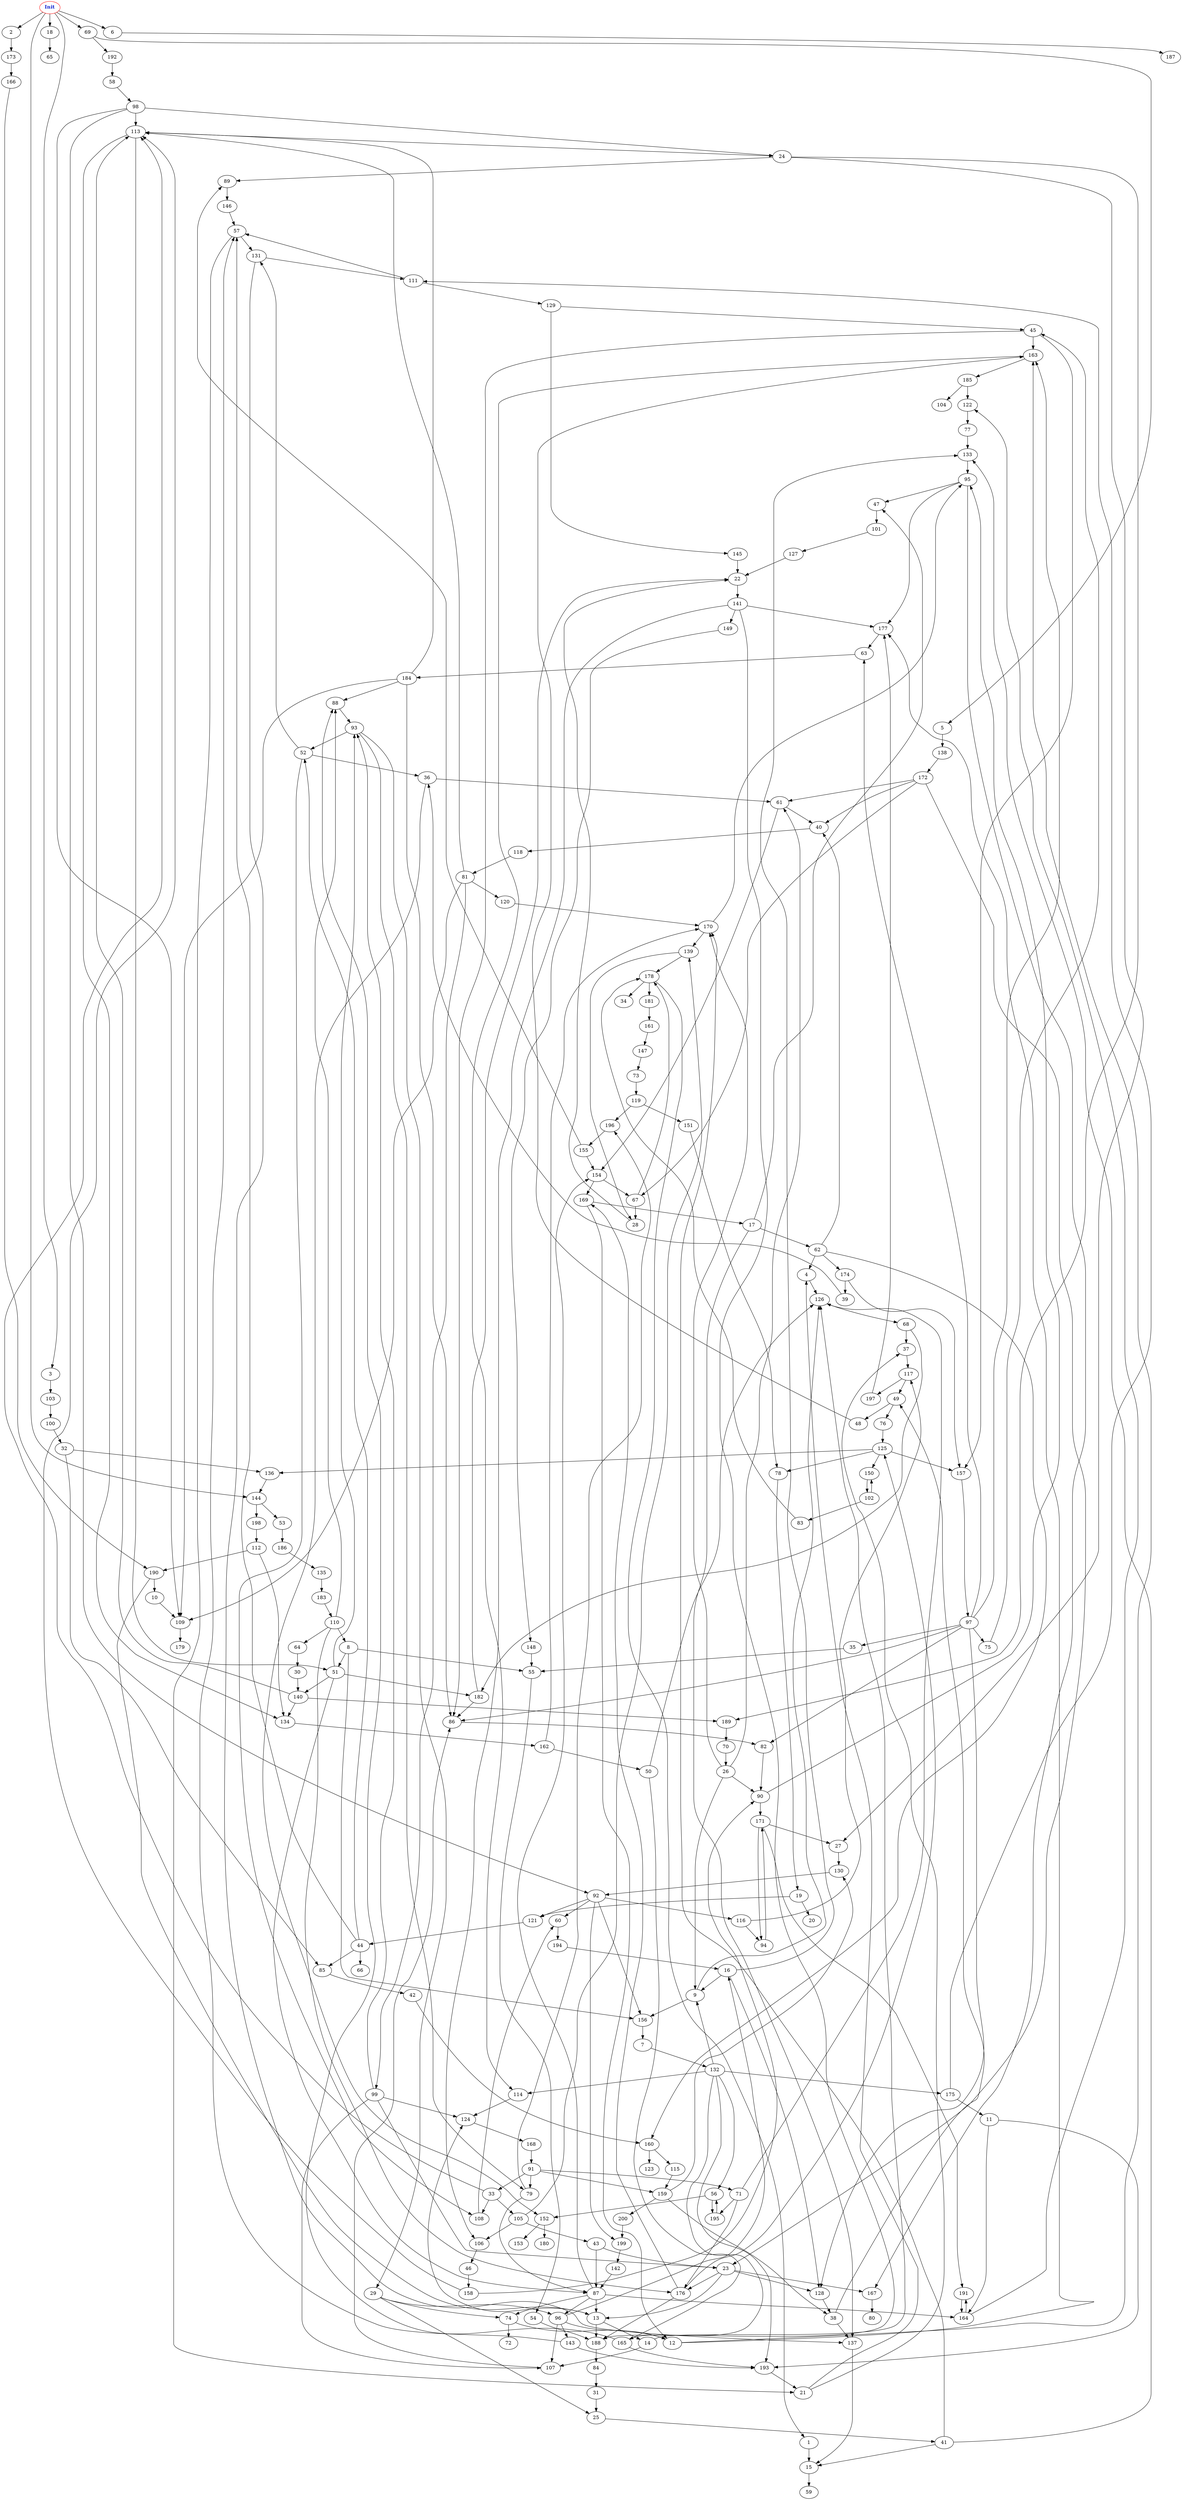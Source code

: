 digraph "Net Graph with 201 nodes" {
edge ["class"="link-class"]
"0" ["color"="red","label"=<<b>Init</b>>,"fontcolor"="#1020d0"]
"69" -> "192" ["weight"="1.0"]
"69" -> "5" ["weight"="2.0"]
"192" -> "58" ["weight"="5.0"]
"5" -> "138" ["weight"="6.0"]
"138" -> "172" ["weight"="2.0"]
"172" -> "67" ["weight"="7.0"]
"172" -> "23" ["weight"="1.0"]
"172" -> "40" ["weight"="4.0"]
"172" -> "61" ["weight"="1.0"]
"101" -> "127" ["weight"="3.0"]
"127" -> "22" ["weight"="6.0"]
"0" -> "18" ["weight"="5.0"]
"0" -> "144" ["weight"="8.0"]
"0" -> "2" ["weight"="3.0"]
"0" -> "69" ["weight"="2.0"]
"0" -> "6" ["weight"="5.0"]
"0" -> "3" ["weight"="1.0"]
"18" -> "65" ["weight"="9.0"]
"144" -> "53" ["weight"="6.0"]
"144" -> "198" ["weight"="9.0"]
"2" -> "173" ["weight"="8.0"]
"6" -> "187" ["weight"="1.0"]
"3" -> "103" ["weight"="2.0"]
"88" -> "93" ["weight"="6.0"]
"93" -> "52" ["weight"="4.0"]
"93" -> "29" ["weight"="3.0"]
"93" -> "79" ["weight"="1.0"]
"170" -> "95" ["weight"="4.0"]
"170" -> "139" ["weight"="5.0"]
"95" -> "47" ["weight"="1.0"]
"95" -> "167" ["weight"="8.0"]
"95" -> "177" ["weight"="5.0"]
"47" -> "101" ["weight"="6.0"]
"167" -> "80" ["weight"="6.0"]
"177" -> "63" ["weight"="6.0"]
"139" -> "178" ["weight"="2.0"]
"139" -> "28" ["weight"="6.0"]
"178" -> "181" ["weight"="5.0"]
"178" -> "34" ["weight"="4.0"]
"178" -> "1" ["weight"="4.0"]
"28" -> "22" ["weight"="1.0"]
"22" -> "141" ["weight"="8.0"]
"141" -> "149" ["weight"="3.0"]
"141" -> "188" ["weight"="6.0"]
"141" -> "177" ["weight"="1.0"]
"141" -> "106" ["weight"="3.0"]
"115" -> "159" ["weight"="8.0"]
"159" -> "130" ["weight"="6.0"]
"159" -> "200" ["weight"="3.0"]
"159" -> "38" ["weight"="2.0"]
"120" -> "170" ["weight"="8.0"]
"10" -> "109" ["weight"="8.0"]
"109" -> "179" ["weight"="9.0"]
"56" -> "195" ["weight"="4.0"]
"56" -> "152" ["weight"="4.0"]
"195" -> "56" ["weight"="6.0"]
"152" -> "153" ["weight"="9.0"]
"152" -> "180" ["weight"="9.0"]
"142" -> "87" ["weight"="9.0"]
"87" -> "74" ["weight"="1.0"]
"87" -> "13" ["weight"="4.0"]
"87" -> "164" ["weight"="8.0"]
"87" -> "154" ["weight"="5.0"]
"87" -> "96" ["weight"="2.0"]
"74" -> "72" ["weight"="2.0"]
"74" -> "12" ["weight"="5.0"]
"12" -> "163" ["weight"="8.0"]
"12" -> "177" ["weight"="1.0"]
"163" -> "185" ["weight"="1.0"]
"163" -> "114" ["weight"="2.0"]
"13" -> "124" ["weight"="8.0"]
"13" -> "188" ["weight"="9.0"]
"13" -> "14" ["weight"="3.0"]
"124" -> "168" ["weight"="6.0"]
"188" -> "84" ["weight"="7.0"]
"14" -> "107" ["weight"="9.0"]
"14" -> "126" ["weight"="7.0"]
"164" -> "122" ["weight"="1.0"]
"164" -> "191" ["weight"="6.0"]
"154" -> "67" ["weight"="8.0"]
"154" -> "169" ["weight"="4.0"]
"96" -> "107" ["weight"="7.0"]
"96" -> "12" ["weight"="8.0"]
"96" -> "16" ["weight"="5.0"]
"96" -> "143" ["weight"="2.0"]
"174" -> "157" ["weight"="2.0"]
"174" -> "39" ["weight"="9.0"]
"157" -> "97" ["weight"="2.0"]
"97" -> "63" ["weight"="8.0"]
"97" -> "163" ["weight"="7.0"]
"97" -> "86" ["weight"="8.0"]
"97" -> "82" ["weight"="5.0"]
"97" -> "75" ["weight"="8.0"]
"97" -> "35" ["weight"="3.0"]
"97" -> "128" ["weight"="6.0"]
"63" -> "184" ["weight"="3.0"]
"184" -> "113" ["weight"="9.0"]
"184" -> "86" ["weight"="9.0"]
"184" -> "88" ["weight"="2.0"]
"184" -> "109" ["weight"="7.0"]
"86" -> "82" ["weight"="4.0"]
"82" -> "90" ["weight"="1.0"]
"90" -> "95" ["weight"="1.0"]
"90" -> "171" ["weight"="6.0"]
"75" -> "45" ["weight"="1.0"]
"45" -> "163" ["weight"="6.0"]
"45" -> "86" ["weight"="2.0"]
"45" -> "157" ["weight"="8.0"]
"35" -> "55" ["weight"="6.0"]
"55" -> "54" ["weight"="3.0"]
"128" -> "38" ["weight"="7.0"]
"39" -> "36" ["weight"="2.0"]
"36" -> "61" ["weight"="5.0"]
"36" -> "152" ["weight"="1.0"]
"61" -> "154" ["weight"="9.0"]
"61" -> "40" ["weight"="2.0"]
"185" -> "122" ["weight"="2.0"]
"185" -> "104" ["weight"="1.0"]
"122" -> "77" ["weight"="8.0"]
"77" -> "133" ["weight"="4.0"]
"133" -> "95" ["weight"="7.0"]
"42" -> "160" ["weight"="1.0"]
"160" -> "123" ["weight"="8.0"]
"160" -> "115" ["weight"="5.0"]
"24" -> "89" ["weight"="5.0"]
"24" -> "189" ["weight"="5.0"]
"24" -> "27" ["weight"="2.0"]
"89" -> "146" ["weight"="8.0"]
"189" -> "70" ["weight"="6.0"]
"27" -> "130" ["weight"="4.0"]
"37" -> "117" ["weight"="2.0"]
"117" -> "197" ["weight"="1.0"]
"117" -> "49" ["weight"="2.0"]
"25" -> "41" ["weight"="2.0"]
"41" -> "133" ["weight"="4.0"]
"41" -> "15" ["weight"="2.0"]
"41" -> "170" ["weight"="4.0"]
"52" -> "131" ["weight"="8.0"]
"52" -> "36" ["weight"="5.0"]
"52" -> "108" ["weight"="4.0"]
"131" -> "137" ["weight"="4.0"]
"131" -> "111" ["weight"="1.0"]
"108" -> "60" ["weight"="7.0"]
"107" -> "86" ["weight"="7.0"]
"126" -> "68" ["weight"="1.0"]
"113" -> "51" ["weight"="6.0"]
"113" -> "134" ["weight"="7.0"]
"113" -> "24" ["weight"="1.0"]
"51" -> "140" ["weight"="1.0"]
"51" -> "93" ["weight"="7.0"]
"51" -> "87" ["weight"="1.0"]
"51" -> "182" ["weight"="9.0"]
"140" -> "113" ["weight"="8.0"]
"140" -> "134" ["weight"="9.0"]
"140" -> "189" ["weight"="6.0"]
"182" -> "22" ["weight"="2.0"]
"182" -> "86" ["weight"="1.0"]
"134" -> "162" ["weight"="2.0"]
"110" -> "64" ["weight"="1.0"]
"110" -> "88" ["weight"="9.0"]
"110" -> "8" ["weight"="1.0"]
"110" -> "176" ["weight"="3.0"]
"64" -> "30" ["weight"="1.0"]
"30" -> "140" ["weight"="5.0"]
"8" -> "156" ["weight"="4.0"]
"8" -> "55" ["weight"="5.0"]
"8" -> "51" ["weight"="1.0"]
"156" -> "7" ["weight"="5.0"]
"176" -> "188" ["weight"="6.0"]
"176" -> "169" ["weight"="2.0"]
"176" -> "125" ["weight"="4.0"]
"125" -> "157" ["weight"="9.0"]
"125" -> "78" ["weight"="4.0"]
"125" -> "136" ["weight"="1.0"]
"125" -> "150" ["weight"="1.0"]
"78" -> "19" ["weight"="3.0"]
"19" -> "20" ["weight"="9.0"]
"19" -> "121" ["weight"="8.0"]
"121" -> "44" ["weight"="6.0"]
"136" -> "144" ["weight"="4.0"]
"150" -> "102" ["weight"="3.0"]
"196" -> "155" ["weight"="7.0"]
"155" -> "154" ["weight"="5.0"]
"155" -> "89" ["weight"="9.0"]
"67" -> "178" ["weight"="2.0"]
"67" -> "28" ["weight"="9.0"]
"169" -> "17" ["weight"="1.0"]
"169" -> "12" ["weight"="6.0"]
"146" -> "57" ["weight"="4.0"]
"70" -> "26" ["weight"="2.0"]
"26" -> "9" ["weight"="7.0"]
"26" -> "170" ["weight"="8.0"]
"26" -> "61" ["weight"="9.0"]
"26" -> "90" ["weight"="6.0"]
"9" -> "156" ["weight"="6.0"]
"9" -> "126" ["weight"="1.0"]
"46" -> "158" ["weight"="5.0"]
"158" -> "113" ["weight"="2.0"]
"158" -> "90" ["weight"="1.0"]
"29" -> "74" ["weight"="5.0"]
"29" -> "96" ["weight"="6.0"]
"29" -> "25" ["weight"="2.0"]
"79" -> "196" ["weight"="6.0"]
"79" -> "87" ["weight"="7.0"]
"57" -> "21" ["weight"="9.0"]
"57" -> "131" ["weight"="6.0"]
"21" -> "4" ["weight"="1.0"]
"21" -> "37" ["weight"="6.0"]
"4" -> "126" ["weight"="7.0"]
"191" -> "164" ["weight"="8.0"]
"106" -> "46" ["weight"="1.0"]
"44" -> "57" ["weight"="6.0"]
"44" -> "85" ["weight"="1.0"]
"44" -> "52" ["weight"="4.0"]
"44" -> "66" ["weight"="3.0"]
"85" -> "42" ["weight"="1.0"]
"84" -> "31" ["weight"="4.0"]
"31" -> "25" ["weight"="6.0"]
"147" -> "73" ["weight"="1.0"]
"73" -> "119" ["weight"="8.0"]
"119" -> "196" ["weight"="3.0"]
"119" -> "151" ["weight"="5.0"]
"40" -> "118" ["weight"="2.0"]
"118" -> "81" ["weight"="1.0"]
"132" -> "9" ["weight"="4.0"]
"132" -> "193" ["weight"="6.0"]
"132" -> "165" ["weight"="1.0"]
"132" -> "175" ["weight"="2.0"]
"132" -> "114" ["weight"="6.0"]
"132" -> "56" ["weight"="6.0"]
"193" -> "21" ["weight"="6.0"]
"165" -> "193" ["weight"="4.0"]
"165" -> "88" ["weight"="1.0"]
"175" -> "111" ["weight"="5.0"]
"175" -> "11" ["weight"="6.0"]
"114" -> "124" ["weight"="5.0"]
"116" -> "117" ["weight"="7.0"]
"116" -> "94" ["weight"="1.0"]
"94" -> "171" ["weight"="4.0"]
"171" -> "191" ["weight"="6.0"]
"171" -> "27" ["weight"="9.0"]
"171" -> "94" ["weight"="5.0"]
"1" -> "15" ["weight"="8.0"]
"15" -> "59" ["weight"="4.0"]
"102" -> "83" ["weight"="1.0"]
"102" -> "150" ["weight"="4.0"]
"83" -> "178" ["weight"="7.0"]
"60" -> "194" ["weight"="2.0"]
"194" -> "16" ["weight"="7.0"]
"197" -> "177" ["weight"="5.0"]
"49" -> "48" ["weight"="3.0"]
"49" -> "76" ["weight"="4.0"]
"48" -> "163" ["weight"="2.0"]
"76" -> "125" ["weight"="3.0"]
"58" -> "98" ["weight"="1.0"]
"98" -> "113" ["weight"="9.0"]
"98" -> "24" ["weight"="1.0"]
"98" -> "109" ["weight"="1.0"]
"98" -> "92" ["weight"="4.0"]
"33" -> "113" ["weight"="1.0"]
"33" -> "108" ["weight"="7.0"]
"33" -> "105" ["weight"="2.0"]
"105" -> "43" ["weight"="9.0"]
"105" -> "139" ["weight"="5.0"]
"105" -> "106" ["weight"="5.0"]
"38" -> "137" ["weight"="5.0"]
"38" -> "49" ["weight"="6.0"]
"137" -> "15" ["weight"="2.0"]
"92" -> "156" ["weight"="9.0"]
"92" -> "116" ["weight"="5.0"]
"92" -> "60" ["weight"="6.0"]
"92" -> "121" ["weight"="3.0"]
"92" -> "199" ["weight"="8.0"]
"199" -> "142" ["weight"="6.0"]
"7" -> "132" ["weight"="1.0"]
"53" -> "186" ["weight"="9.0"]
"186" -> "135" ["weight"="1.0"]
"17" -> "47" ["weight"="4.0"]
"17" -> "137" ["weight"="9.0"]
"17" -> "62" ["weight"="7.0"]
"62" -> "160" ["weight"="1.0"]
"62" -> "174" ["weight"="3.0"]
"62" -> "40" ["weight"="5.0"]
"62" -> "4" ["weight"="9.0"]
"149" -> "148" ["weight"="1.0"]
"168" -> "91" ["weight"="9.0"]
"16" -> "9" ["weight"="6.0"]
"16" -> "128" ["weight"="1.0"]
"16" -> "133" ["weight"="1.0"]
"143" -> "193" ["weight"="5.0"]
"143" -> "57" ["weight"="4.0"]
"173" -> "166" ["weight"="3.0"]
"166" -> "190" ["weight"="1.0"]
"190" -> "13" ["weight"="1.0"]
"190" -> "10" ["weight"="9.0"]
"129" -> "45" ["weight"="3.0"]
"129" -> "145" ["weight"="4.0"]
"145" -> "22" ["weight"="5.0"]
"162" -> "50" ["weight"="4.0"]
"162" -> "170" ["weight"="2.0"]
"43" -> "87" ["weight"="8.0"]
"43" -> "23" ["weight"="8.0"]
"23" -> "13" ["weight"="6.0"]
"23" -> "167" ["weight"="8.0"]
"23" -> "128" ["weight"="1.0"]
"23" -> "176" ["weight"="5.0"]
"148" -> "55" ["weight"="4.0"]
"54" -> "188" ["weight"="9.0"]
"161" -> "147" ["weight"="1.0"]
"32" -> "136" ["weight"="8.0"]
"32" -> "85" ["weight"="6.0"]
"130" -> "92" ["weight"="4.0"]
"81" -> "113" ["weight"="9.0"]
"81" -> "120" ["weight"="1.0"]
"81" -> "99" ["weight"="2.0"]
"81" -> "109" ["weight"="6.0"]
"99" -> "107" ["weight"="5.0"]
"99" -> "93" ["weight"="1.0"]
"99" -> "124" ["weight"="1.0"]
"99" -> "23" ["weight"="5.0"]
"71" -> "195" ["weight"="8.0"]
"71" -> "126" ["weight"="4.0"]
"71" -> "176" ["weight"="9.0"]
"198" -> "112" ["weight"="6.0"]
"181" -> "161" ["weight"="7.0"]
"200" -> "199" ["weight"="8.0"]
"103" -> "100" ["weight"="2.0"]
"100" -> "32" ["weight"="6.0"]
"91" -> "159" ["weight"="9.0"]
"91" -> "33" ["weight"="5.0"]
"91" -> "79" ["weight"="4.0"]
"91" -> "71" ["weight"="3.0"]
"112" -> "134" ["weight"="7.0"]
"112" -> "190" ["weight"="6.0"]
"135" -> "183" ["weight"="7.0"]
"183" -> "110" ["weight"="3.0"]
"50" -> "165" ["weight"="1.0"]
"50" -> "126" ["weight"="4.0"]
"11" -> "193" ["weight"="1.0"]
"11" -> "164" ["weight"="2.0"]
"111" -> "57" ["weight"="7.0"]
"111" -> "129" ["weight"="1.0"]
"151" -> "78" ["weight"="3.0"]
"68" -> "182" ["weight"="5.0"]
"68" -> "37" ["weight"="6.0"]
}